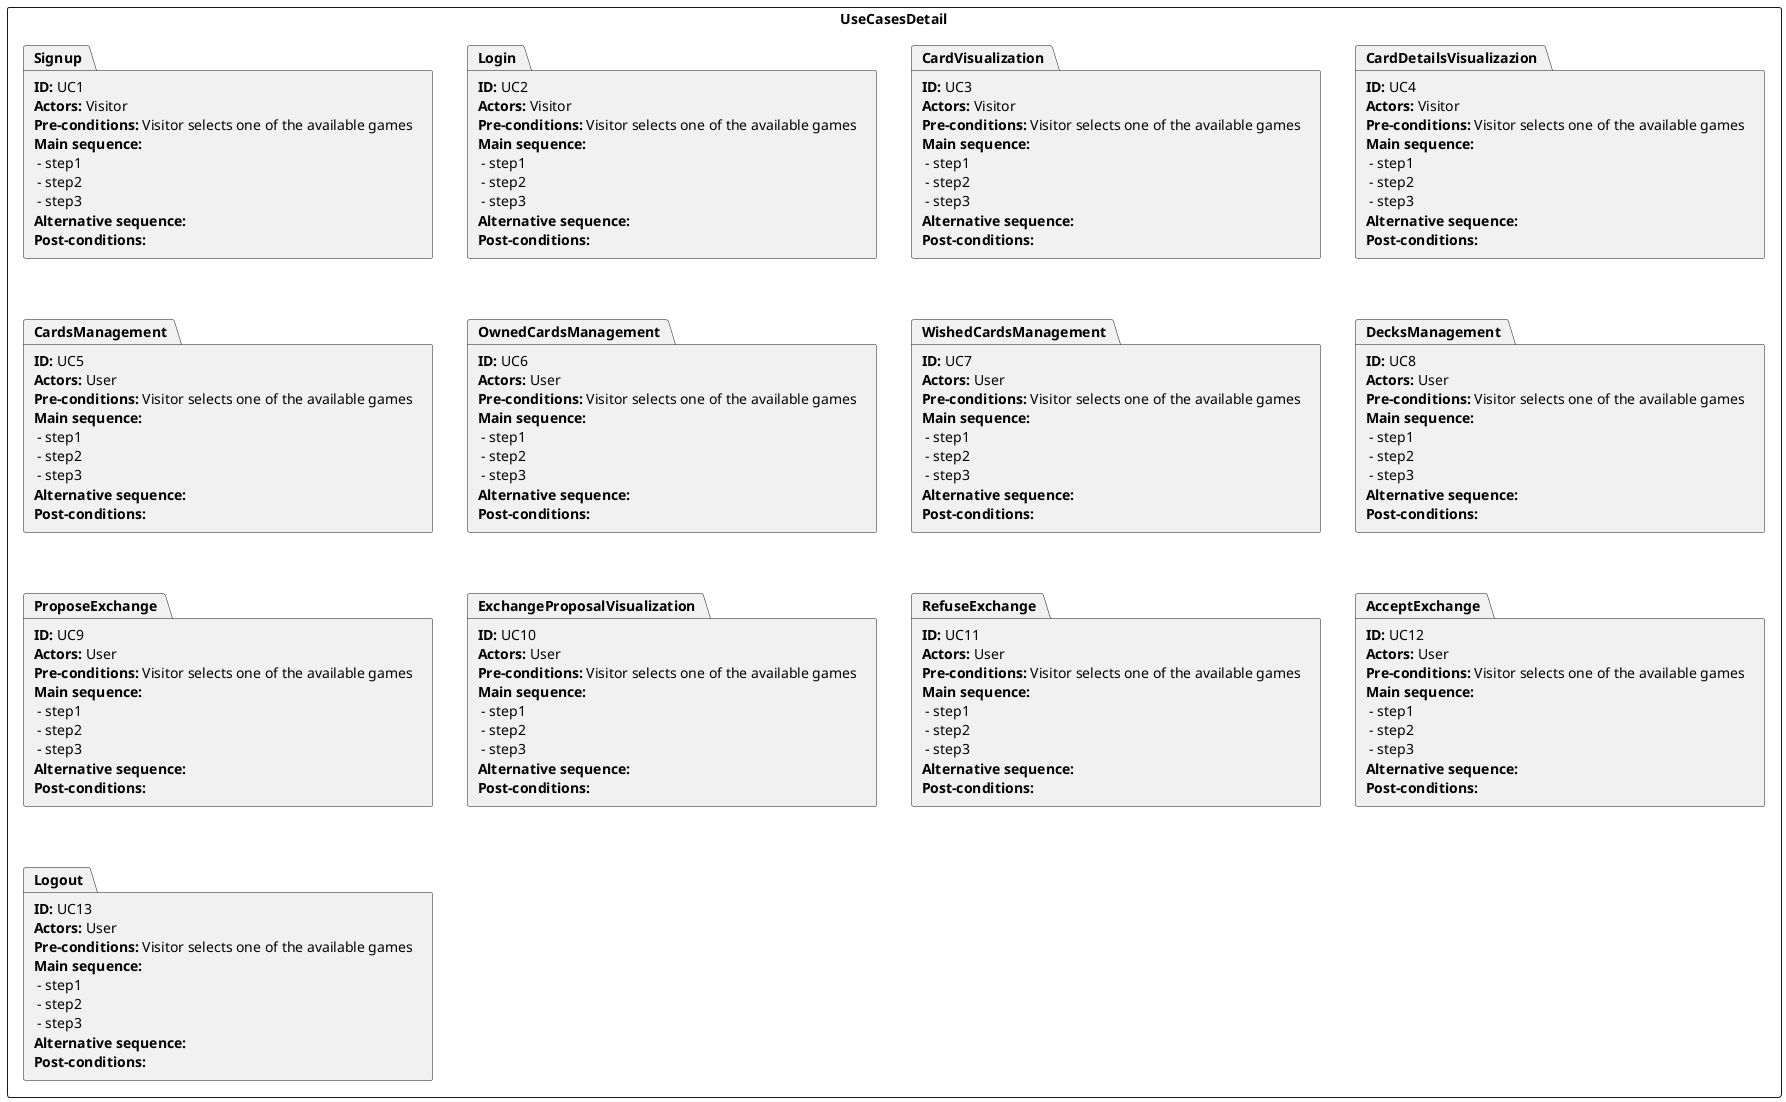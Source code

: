 @startuml UseCasesDetail

rectangle UseCasesDetail {
    package Signup [
    **ID:** UC1
    **Actors:** Visitor
    **Pre-conditions:** Visitor selects one of the available games
    **Main sequence:**
     - step1
     - step2
     - step3
    **Alternative sequence:**
    **Post-conditions:**
    ]

    package Login [
    **ID:** UC2
    **Actors:** Visitor
    **Pre-conditions:** Visitor selects one of the available games
    **Main sequence:**
     - step1
     - step2
     - step3
    **Alternative sequence:**
    **Post-conditions:**
    ]

    package CardVisualization [
    **ID:** UC3
    **Actors:** Visitor
    **Pre-conditions:** Visitor selects one of the available games
    **Main sequence:**
     - step1
     - step2
     - step3
    **Alternative sequence:**
    **Post-conditions:**
    ]

    package CardDetailsVisualizazion [
    **ID:** UC4
    **Actors:** Visitor
    **Pre-conditions:** Visitor selects one of the available games
    **Main sequence:**
     - step1
     - step2
     - step3
    **Alternative sequence:**
    **Post-conditions:**
    ]

    package CardsManagement [
    **ID:** UC5
    **Actors:** User
    **Pre-conditions:** Visitor selects one of the available games
    **Main sequence:**
     - step1
     - step2
     - step3
    **Alternative sequence:**
    **Post-conditions:**
    ]

    package OwnedCardsManagement [
    **ID:** UC6
    **Actors:** User
    **Pre-conditions:** Visitor selects one of the available games
    **Main sequence:**
     - step1
     - step2
     - step3
    **Alternative sequence:**
    **Post-conditions:**
    ]

    package WishedCardsManagement [
    **ID:** UC7
    **Actors:** User
    **Pre-conditions:** Visitor selects one of the available games
    **Main sequence:**
     - step1
     - step2
     - step3
    **Alternative sequence:**
    **Post-conditions:**
    ]

    package DecksManagement [
    **ID:** UC8
    **Actors:** User
    **Pre-conditions:** Visitor selects one of the available games
    **Main sequence:**
     - step1
     - step2
     - step3
    **Alternative sequence:**
    **Post-conditions:**
    ]

    package ProposeExchange [
    **ID:** UC9
    **Actors:** User
    **Pre-conditions:** Visitor selects one of the available games
    **Main sequence:**
     - step1
     - step2
     - step3
    **Alternative sequence:**
    **Post-conditions:**
    ]

    package ExchangeProposalVisualization [
    **ID:** UC10
    **Actors:** User
    **Pre-conditions:** Visitor selects one of the available games
    **Main sequence:**
     - step1
     - step2
     - step3
    **Alternative sequence:**
    **Post-conditions:**
    ]

    package RefuseExchange [
    **ID:** UC11
    **Actors:** User
    **Pre-conditions:** Visitor selects one of the available games
    **Main sequence:**
     - step1
     - step2
     - step3
    **Alternative sequence:**
    **Post-conditions:**
    ]

    package AcceptExchange [
    **ID:** UC12
    **Actors:** User
    **Pre-conditions:** Visitor selects one of the available games
    **Main sequence:**
     - step1
     - step2
     - step3
    **Alternative sequence:**
    **Post-conditions:**
    ]

    package Logout [
    **ID:** UC13
    **Actors:** User
    **Pre-conditions:** Visitor selects one of the available games
    **Main sequence:**
     - step1
     - step2
     - step3
    **Alternative sequence:**
    **Post-conditions:**
    ]
}

@enduml